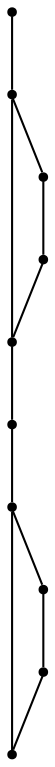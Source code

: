 graph {
  node [shape=point,comment="{\"directed\":false,\"doi\":\"10.1007/978-3-030-92931-2_26\",\"figure\":\"5\"}"]

  v0 [pos="1466.0460086859487,1207.3784992602668"]
  v1 [pos="1424.4186141010287,1054.0559855987744"]
  v2 [pos="1381.286717553376,944.1397928234112"]
  v3 [pos="1343.2347725187738,872.3916984597223"]
  v4 [pos="1301.9573685848627,813.124712932507"]
  v5 [pos="1256.6543091033332,764.6217156549559"]
  v6 [pos="1217.3439492824893,733.4754729742916"]
  v7 [pos="1175.3289197032827,709.2344662958487"]
  v8 [pos="1132.4137324831447,692.5152413613583"]
  v9 [pos="1092.7199345035824,683.1889696154626"]

  v9 -- v8 [id="-2",pos="1092.7199345035824,683.1889696154626 1132.4137324831447,692.5152413613583 1132.4137324831447,692.5152413613583 1132.4137324831447,692.5152413613583"]
  v8 -- v7 [id="-3",pos="1132.4137324831447,692.5152413613583 1175.3289197032827,709.2344662958487 1175.3289197032827,709.2344662958487 1175.3289197032827,709.2344662958487"]
  v8 -- v5 [id="-5",pos="1132.4137324831447,692.5152413613583 1256.6543091033332,764.6217156549559 1256.6543091033332,764.6217156549559 1256.6543091033332,764.6217156549559"]
  v6 -- v5 [id="-7",pos="1217.3439492824893,733.4754729742916 1256.6543091033332,764.6217156549559 1256.6543091033332,764.6217156549559 1256.6543091033332,764.6217156549559"]
  v5 -- v4 [id="-8",pos="1256.6543091033332,764.6217156549559 1301.9573685848627,813.124712932507 1301.9573685848627,813.124712932507 1301.9573685848627,813.124712932507"]
  v3 -- v0 [id="-10",pos="1343.2347725187738,872.3916984597223 1466.0460086859487,1207.3784992602668 1466.0460086859487,1207.3784992602668 1466.0460086859487,1207.3784992602668"]
  v2 -- v1 [id="-12",pos="1381.286717553376,944.1397928234112 1424.4186141010287,1054.0559855987744 1424.4186141010287,1054.0559855987744 1424.4186141010287,1054.0559855987744"]
  v1 -- v0 [id="-14",pos="1424.4186141010287,1054.0559855987744 1439.8974102147872,1100.7344749641766 1453.7784445454786,1151.8464924841462 1466.0460086859487,1207.3784992602668"]
  v3 -- v2 [id="-16",pos="1343.2347725187738,872.3916984597223 1356.5519169278714,894.3143822755932 1369.2424397550624,918.2315742976657 1381.286717553376,944.1397928234112"]
  v4 -- v3 [id="-17",pos="1301.9573685848627,813.124712932507 1316.3546989139477,831.0460471736462 1330.0915545726725,850.765948291449 1343.2347725187738,872.3916984597223"]
  v7 -- v6 [id="-20",pos="1175.3289197032827,709.2344662958487 1189.7041253488808,716.1162965437616 1203.6910398714201,724.1801020320306 1217.3439492824893,733.4754729742916"]
}